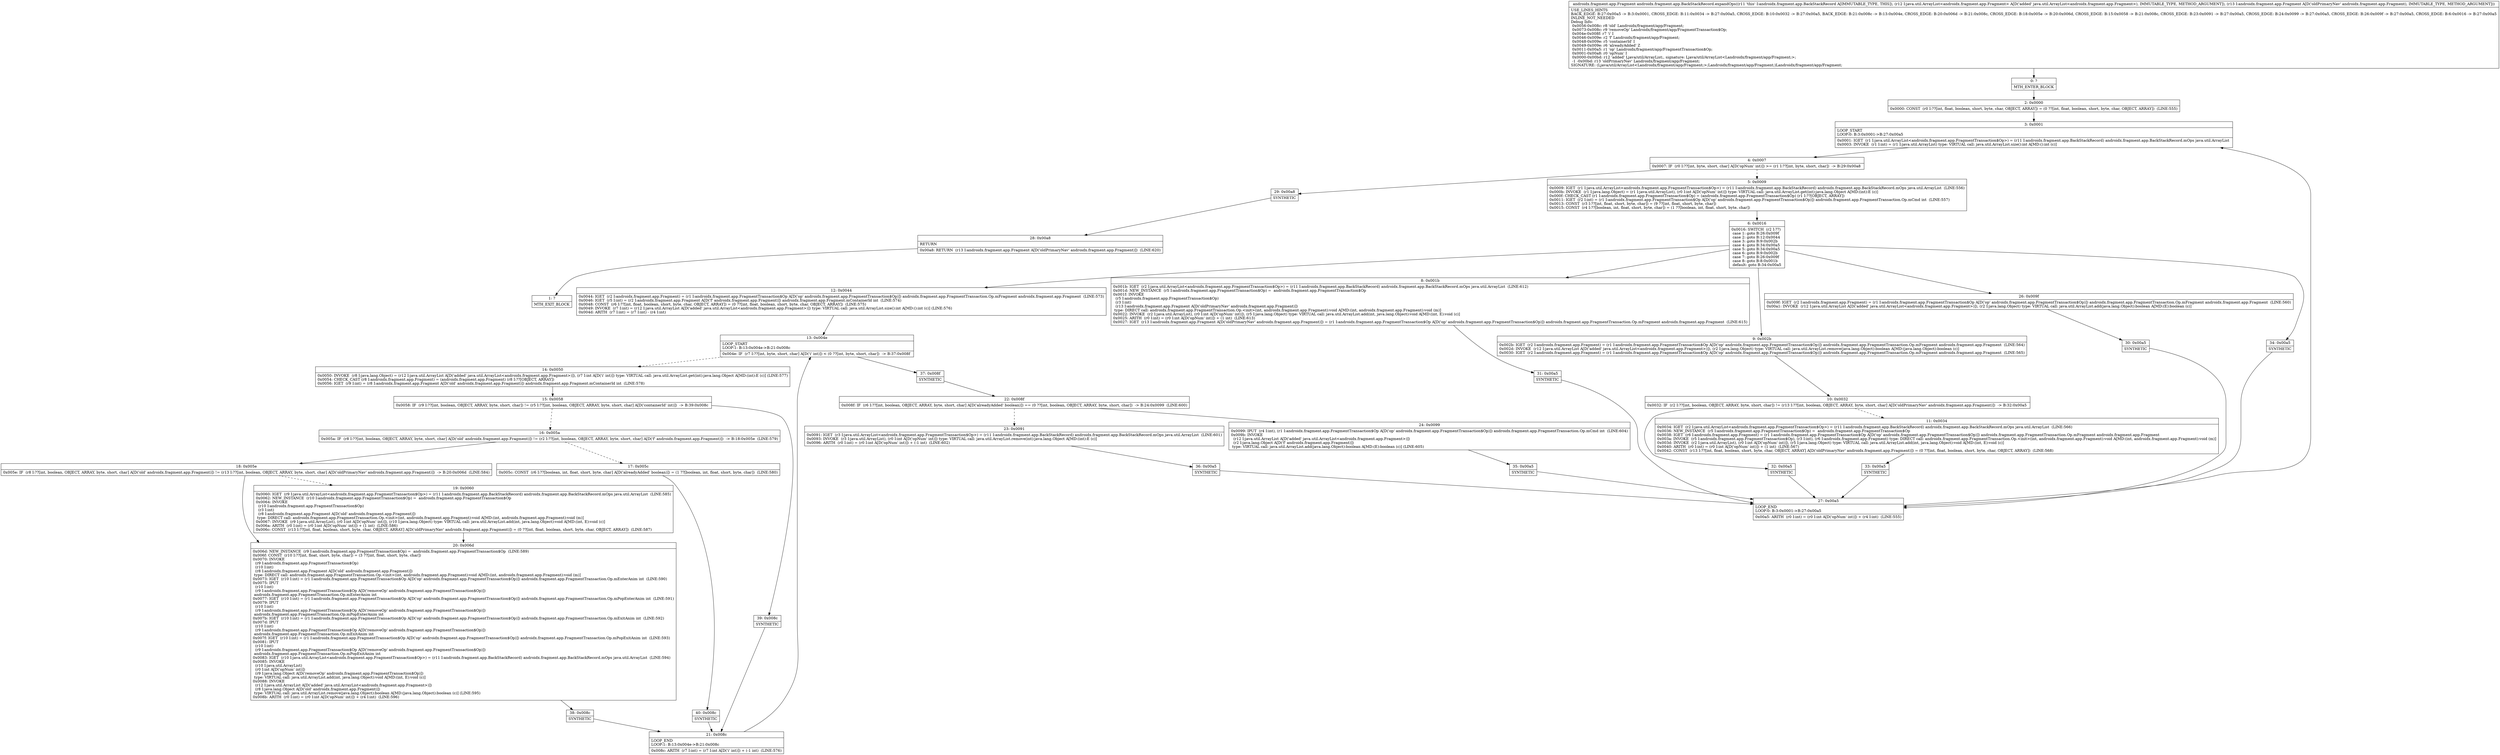 digraph "CFG forandroidx.fragment.app.BackStackRecord.expandOps(Ljava\/util\/ArrayList;Landroidx\/fragment\/app\/Fragment;)Landroidx\/fragment\/app\/Fragment;" {
Node_0 [shape=record,label="{0\:\ ?|MTH_ENTER_BLOCK\l}"];
Node_2 [shape=record,label="{2\:\ 0x0000|0x0000: CONST  (r0 I:??[int, float, boolean, short, byte, char, OBJECT, ARRAY]) = (0 ??[int, float, boolean, short, byte, char, OBJECT, ARRAY])  (LINE:555)\l}"];
Node_3 [shape=record,label="{3\:\ 0x0001|LOOP_START\lLOOP:0: B:3:0x0001\-\>B:27:0x00a5\l|0x0001: IGET  (r1 I:java.util.ArrayList\<androidx.fragment.app.FragmentTransaction$Op\>) = (r11 I:androidx.fragment.app.BackStackRecord) androidx.fragment.app.BackStackRecord.mOps java.util.ArrayList \l0x0003: INVOKE  (r1 I:int) = (r1 I:java.util.ArrayList) type: VIRTUAL call: java.util.ArrayList.size():int A[MD:():int (c)]\l}"];
Node_4 [shape=record,label="{4\:\ 0x0007|0x0007: IF  (r0 I:??[int, byte, short, char] A[D('opNum' int)]) \>= (r1 I:??[int, byte, short, char])  \-\> B:29:0x00a8 \l}"];
Node_5 [shape=record,label="{5\:\ 0x0009|0x0009: IGET  (r1 I:java.util.ArrayList\<androidx.fragment.app.FragmentTransaction$Op\>) = (r11 I:androidx.fragment.app.BackStackRecord) androidx.fragment.app.BackStackRecord.mOps java.util.ArrayList  (LINE:556)\l0x000b: INVOKE  (r1 I:java.lang.Object) = (r1 I:java.util.ArrayList), (r0 I:int A[D('opNum' int)]) type: VIRTUAL call: java.util.ArrayList.get(int):java.lang.Object A[MD:(int):E (c)]\l0x000f: CHECK_CAST (r1 I:androidx.fragment.app.FragmentTransaction$Op) = (androidx.fragment.app.FragmentTransaction$Op) (r1 I:??[OBJECT, ARRAY]) \l0x0011: IGET  (r2 I:int) = (r1 I:androidx.fragment.app.FragmentTransaction$Op A[D('op' androidx.fragment.app.FragmentTransaction$Op)]) androidx.fragment.app.FragmentTransaction.Op.mCmd int  (LINE:557)\l0x0013: CONST  (r3 I:??[int, float, short, byte, char]) = (9 ??[int, float, short, byte, char]) \l0x0015: CONST  (r4 I:??[boolean, int, float, short, byte, char]) = (1 ??[boolean, int, float, short, byte, char]) \l}"];
Node_6 [shape=record,label="{6\:\ 0x0016|0x0016: SWITCH  (r2 I:??)\l case 1: goto B:26:0x009f\l case 2: goto B:12:0x0044\l case 3: goto B:9:0x002b\l case 4: goto B:34:0x00a5\l case 5: goto B:34:0x00a5\l case 6: goto B:9:0x002b\l case 7: goto B:26:0x009f\l case 8: goto B:8:0x001b\l default: goto B:34:0x00a5 \l}"];
Node_8 [shape=record,label="{8\:\ 0x001b|0x001b: IGET  (r2 I:java.util.ArrayList\<androidx.fragment.app.FragmentTransaction$Op\>) = (r11 I:androidx.fragment.app.BackStackRecord) androidx.fragment.app.BackStackRecord.mOps java.util.ArrayList  (LINE:612)\l0x001d: NEW_INSTANCE  (r5 I:androidx.fragment.app.FragmentTransaction$Op) =  androidx.fragment.app.FragmentTransaction$Op \l0x001f: INVOKE  \l  (r5 I:androidx.fragment.app.FragmentTransaction$Op)\l  (r3 I:int)\l  (r13 I:androidx.fragment.app.Fragment A[D('oldPrimaryNav' androidx.fragment.app.Fragment)])\l type: DIRECT call: androidx.fragment.app.FragmentTransaction.Op.\<init\>(int, androidx.fragment.app.Fragment):void A[MD:(int, androidx.fragment.app.Fragment):void (m)]\l0x0022: INVOKE  (r2 I:java.util.ArrayList), (r0 I:int A[D('opNum' int)]), (r5 I:java.lang.Object) type: VIRTUAL call: java.util.ArrayList.add(int, java.lang.Object):void A[MD:(int, E):void (c)]\l0x0025: ARITH  (r0 I:int) = (r0 I:int A[D('opNum' int)]) + (1 int)  (LINE:613)\l0x0027: IGET  (r13 I:androidx.fragment.app.Fragment A[D('oldPrimaryNav' androidx.fragment.app.Fragment)]) = (r1 I:androidx.fragment.app.FragmentTransaction$Op A[D('op' androidx.fragment.app.FragmentTransaction$Op)]) androidx.fragment.app.FragmentTransaction.Op.mFragment androidx.fragment.app.Fragment  (LINE:615)\l}"];
Node_31 [shape=record,label="{31\:\ 0x00a5|SYNTHETIC\l}"];
Node_27 [shape=record,label="{27\:\ 0x00a5|LOOP_END\lLOOP:0: B:3:0x0001\-\>B:27:0x00a5\l|0x00a5: ARITH  (r0 I:int) = (r0 I:int A[D('opNum' int)]) + (r4 I:int)  (LINE:555)\l}"];
Node_9 [shape=record,label="{9\:\ 0x002b|0x002b: IGET  (r2 I:androidx.fragment.app.Fragment) = (r1 I:androidx.fragment.app.FragmentTransaction$Op A[D('op' androidx.fragment.app.FragmentTransaction$Op)]) androidx.fragment.app.FragmentTransaction.Op.mFragment androidx.fragment.app.Fragment  (LINE:564)\l0x002d: INVOKE  (r12 I:java.util.ArrayList A[D('added' java.util.ArrayList\<androidx.fragment.app.Fragment\>)]), (r2 I:java.lang.Object) type: VIRTUAL call: java.util.ArrayList.remove(java.lang.Object):boolean A[MD:(java.lang.Object):boolean (c)]\l0x0030: IGET  (r2 I:androidx.fragment.app.Fragment) = (r1 I:androidx.fragment.app.FragmentTransaction$Op A[D('op' androidx.fragment.app.FragmentTransaction$Op)]) androidx.fragment.app.FragmentTransaction.Op.mFragment androidx.fragment.app.Fragment  (LINE:565)\l}"];
Node_10 [shape=record,label="{10\:\ 0x0032|0x0032: IF  (r2 I:??[int, boolean, OBJECT, ARRAY, byte, short, char]) != (r13 I:??[int, boolean, OBJECT, ARRAY, byte, short, char] A[D('oldPrimaryNav' androidx.fragment.app.Fragment)])  \-\> B:32:0x00a5 \l}"];
Node_11 [shape=record,label="{11\:\ 0x0034|0x0034: IGET  (r2 I:java.util.ArrayList\<androidx.fragment.app.FragmentTransaction$Op\>) = (r11 I:androidx.fragment.app.BackStackRecord) androidx.fragment.app.BackStackRecord.mOps java.util.ArrayList  (LINE:566)\l0x0036: NEW_INSTANCE  (r5 I:androidx.fragment.app.FragmentTransaction$Op) =  androidx.fragment.app.FragmentTransaction$Op \l0x0038: IGET  (r6 I:androidx.fragment.app.Fragment) = (r1 I:androidx.fragment.app.FragmentTransaction$Op A[D('op' androidx.fragment.app.FragmentTransaction$Op)]) androidx.fragment.app.FragmentTransaction.Op.mFragment androidx.fragment.app.Fragment \l0x003a: INVOKE  (r5 I:androidx.fragment.app.FragmentTransaction$Op), (r3 I:int), (r6 I:androidx.fragment.app.Fragment) type: DIRECT call: androidx.fragment.app.FragmentTransaction.Op.\<init\>(int, androidx.fragment.app.Fragment):void A[MD:(int, androidx.fragment.app.Fragment):void (m)]\l0x003d: INVOKE  (r2 I:java.util.ArrayList), (r0 I:int A[D('opNum' int)]), (r5 I:java.lang.Object) type: VIRTUAL call: java.util.ArrayList.add(int, java.lang.Object):void A[MD:(int, E):void (c)]\l0x0040: ARITH  (r0 I:int) = (r0 I:int A[D('opNum' int)]) + (1 int)  (LINE:567)\l0x0042: CONST  (r13 I:??[int, float, boolean, short, byte, char, OBJECT, ARRAY] A[D('oldPrimaryNav' androidx.fragment.app.Fragment)]) = (0 ??[int, float, boolean, short, byte, char, OBJECT, ARRAY])  (LINE:568)\l}"];
Node_33 [shape=record,label="{33\:\ 0x00a5|SYNTHETIC\l}"];
Node_32 [shape=record,label="{32\:\ 0x00a5|SYNTHETIC\l}"];
Node_12 [shape=record,label="{12\:\ 0x0044|0x0044: IGET  (r2 I:androidx.fragment.app.Fragment) = (r1 I:androidx.fragment.app.FragmentTransaction$Op A[D('op' androidx.fragment.app.FragmentTransaction$Op)]) androidx.fragment.app.FragmentTransaction.Op.mFragment androidx.fragment.app.Fragment  (LINE:573)\l0x0046: IGET  (r5 I:int) = (r2 I:androidx.fragment.app.Fragment A[D('f' androidx.fragment.app.Fragment)]) androidx.fragment.app.Fragment.mContainerId int  (LINE:574)\l0x0048: CONST  (r6 I:??[int, float, boolean, short, byte, char, OBJECT, ARRAY]) = (0 ??[int, float, boolean, short, byte, char, OBJECT, ARRAY])  (LINE:575)\l0x0049: INVOKE  (r7 I:int) = (r12 I:java.util.ArrayList A[D('added' java.util.ArrayList\<androidx.fragment.app.Fragment\>)]) type: VIRTUAL call: java.util.ArrayList.size():int A[MD:():int (c)] (LINE:576)\l0x004d: ARITH  (r7 I:int) = (r7 I:int) \- (r4 I:int) \l}"];
Node_13 [shape=record,label="{13\:\ 0x004e|LOOP_START\lLOOP:1: B:13:0x004e\-\>B:21:0x008c\l|0x004e: IF  (r7 I:??[int, byte, short, char] A[D('i' int)]) \< (0 ??[int, byte, short, char])  \-\> B:37:0x008f \l}"];
Node_14 [shape=record,label="{14\:\ 0x0050|0x0050: INVOKE  (r8 I:java.lang.Object) = (r12 I:java.util.ArrayList A[D('added' java.util.ArrayList\<androidx.fragment.app.Fragment\>)]), (r7 I:int A[D('i' int)]) type: VIRTUAL call: java.util.ArrayList.get(int):java.lang.Object A[MD:(int):E (c)] (LINE:577)\l0x0054: CHECK_CAST (r8 I:androidx.fragment.app.Fragment) = (androidx.fragment.app.Fragment) (r8 I:??[OBJECT, ARRAY]) \l0x0056: IGET  (r9 I:int) = (r8 I:androidx.fragment.app.Fragment A[D('old' androidx.fragment.app.Fragment)]) androidx.fragment.app.Fragment.mContainerId int  (LINE:578)\l}"];
Node_15 [shape=record,label="{15\:\ 0x0058|0x0058: IF  (r9 I:??[int, boolean, OBJECT, ARRAY, byte, short, char]) != (r5 I:??[int, boolean, OBJECT, ARRAY, byte, short, char] A[D('containerId' int)])  \-\> B:39:0x008c \l}"];
Node_16 [shape=record,label="{16\:\ 0x005a|0x005a: IF  (r8 I:??[int, boolean, OBJECT, ARRAY, byte, short, char] A[D('old' androidx.fragment.app.Fragment)]) != (r2 I:??[int, boolean, OBJECT, ARRAY, byte, short, char] A[D('f' androidx.fragment.app.Fragment)])  \-\> B:18:0x005e  (LINE:579)\l}"];
Node_17 [shape=record,label="{17\:\ 0x005c|0x005c: CONST  (r6 I:??[boolean, int, float, short, byte, char] A[D('alreadyAdded' boolean)]) = (1 ??[boolean, int, float, short, byte, char])  (LINE:580)\l}"];
Node_40 [shape=record,label="{40\:\ 0x008c|SYNTHETIC\l}"];
Node_21 [shape=record,label="{21\:\ 0x008c|LOOP_END\lLOOP:1: B:13:0x004e\-\>B:21:0x008c\l|0x008c: ARITH  (r7 I:int) = (r7 I:int A[D('i' int)]) + (\-1 int)  (LINE:576)\l}"];
Node_18 [shape=record,label="{18\:\ 0x005e|0x005e: IF  (r8 I:??[int, boolean, OBJECT, ARRAY, byte, short, char] A[D('old' androidx.fragment.app.Fragment)]) != (r13 I:??[int, boolean, OBJECT, ARRAY, byte, short, char] A[D('oldPrimaryNav' androidx.fragment.app.Fragment)])  \-\> B:20:0x006d  (LINE:584)\l}"];
Node_19 [shape=record,label="{19\:\ 0x0060|0x0060: IGET  (r9 I:java.util.ArrayList\<androidx.fragment.app.FragmentTransaction$Op\>) = (r11 I:androidx.fragment.app.BackStackRecord) androidx.fragment.app.BackStackRecord.mOps java.util.ArrayList  (LINE:585)\l0x0062: NEW_INSTANCE  (r10 I:androidx.fragment.app.FragmentTransaction$Op) =  androidx.fragment.app.FragmentTransaction$Op \l0x0064: INVOKE  \l  (r10 I:androidx.fragment.app.FragmentTransaction$Op)\l  (r3 I:int)\l  (r8 I:androidx.fragment.app.Fragment A[D('old' androidx.fragment.app.Fragment)])\l type: DIRECT call: androidx.fragment.app.FragmentTransaction.Op.\<init\>(int, androidx.fragment.app.Fragment):void A[MD:(int, androidx.fragment.app.Fragment):void (m)]\l0x0067: INVOKE  (r9 I:java.util.ArrayList), (r0 I:int A[D('opNum' int)]), (r10 I:java.lang.Object) type: VIRTUAL call: java.util.ArrayList.add(int, java.lang.Object):void A[MD:(int, E):void (c)]\l0x006a: ARITH  (r0 I:int) = (r0 I:int A[D('opNum' int)]) + (1 int)  (LINE:586)\l0x006c: CONST  (r13 I:??[int, float, boolean, short, byte, char, OBJECT, ARRAY] A[D('oldPrimaryNav' androidx.fragment.app.Fragment)]) = (0 ??[int, float, boolean, short, byte, char, OBJECT, ARRAY])  (LINE:587)\l}"];
Node_20 [shape=record,label="{20\:\ 0x006d|0x006d: NEW_INSTANCE  (r9 I:androidx.fragment.app.FragmentTransaction$Op) =  androidx.fragment.app.FragmentTransaction$Op  (LINE:589)\l0x006f: CONST  (r10 I:??[int, float, short, byte, char]) = (3 ??[int, float, short, byte, char]) \l0x0070: INVOKE  \l  (r9 I:androidx.fragment.app.FragmentTransaction$Op)\l  (r10 I:int)\l  (r8 I:androidx.fragment.app.Fragment A[D('old' androidx.fragment.app.Fragment)])\l type: DIRECT call: androidx.fragment.app.FragmentTransaction.Op.\<init\>(int, androidx.fragment.app.Fragment):void A[MD:(int, androidx.fragment.app.Fragment):void (m)]\l0x0073: IGET  (r10 I:int) = (r1 I:androidx.fragment.app.FragmentTransaction$Op A[D('op' androidx.fragment.app.FragmentTransaction$Op)]) androidx.fragment.app.FragmentTransaction.Op.mEnterAnim int  (LINE:590)\l0x0075: IPUT  \l  (r10 I:int)\l  (r9 I:androidx.fragment.app.FragmentTransaction$Op A[D('removeOp' androidx.fragment.app.FragmentTransaction$Op)])\l androidx.fragment.app.FragmentTransaction.Op.mEnterAnim int \l0x0077: IGET  (r10 I:int) = (r1 I:androidx.fragment.app.FragmentTransaction$Op A[D('op' androidx.fragment.app.FragmentTransaction$Op)]) androidx.fragment.app.FragmentTransaction.Op.mPopEnterAnim int  (LINE:591)\l0x0079: IPUT  \l  (r10 I:int)\l  (r9 I:androidx.fragment.app.FragmentTransaction$Op A[D('removeOp' androidx.fragment.app.FragmentTransaction$Op)])\l androidx.fragment.app.FragmentTransaction.Op.mPopEnterAnim int \l0x007b: IGET  (r10 I:int) = (r1 I:androidx.fragment.app.FragmentTransaction$Op A[D('op' androidx.fragment.app.FragmentTransaction$Op)]) androidx.fragment.app.FragmentTransaction.Op.mExitAnim int  (LINE:592)\l0x007d: IPUT  \l  (r10 I:int)\l  (r9 I:androidx.fragment.app.FragmentTransaction$Op A[D('removeOp' androidx.fragment.app.FragmentTransaction$Op)])\l androidx.fragment.app.FragmentTransaction.Op.mExitAnim int \l0x007f: IGET  (r10 I:int) = (r1 I:androidx.fragment.app.FragmentTransaction$Op A[D('op' androidx.fragment.app.FragmentTransaction$Op)]) androidx.fragment.app.FragmentTransaction.Op.mPopExitAnim int  (LINE:593)\l0x0081: IPUT  \l  (r10 I:int)\l  (r9 I:androidx.fragment.app.FragmentTransaction$Op A[D('removeOp' androidx.fragment.app.FragmentTransaction$Op)])\l androidx.fragment.app.FragmentTransaction.Op.mPopExitAnim int \l0x0083: IGET  (r10 I:java.util.ArrayList\<androidx.fragment.app.FragmentTransaction$Op\>) = (r11 I:androidx.fragment.app.BackStackRecord) androidx.fragment.app.BackStackRecord.mOps java.util.ArrayList  (LINE:594)\l0x0085: INVOKE  \l  (r10 I:java.util.ArrayList)\l  (r0 I:int A[D('opNum' int)])\l  (r9 I:java.lang.Object A[D('removeOp' androidx.fragment.app.FragmentTransaction$Op)])\l type: VIRTUAL call: java.util.ArrayList.add(int, java.lang.Object):void A[MD:(int, E):void (c)]\l0x0088: INVOKE  \l  (r12 I:java.util.ArrayList A[D('added' java.util.ArrayList\<androidx.fragment.app.Fragment\>)])\l  (r8 I:java.lang.Object A[D('old' androidx.fragment.app.Fragment)])\l type: VIRTUAL call: java.util.ArrayList.remove(java.lang.Object):boolean A[MD:(java.lang.Object):boolean (c)] (LINE:595)\l0x008b: ARITH  (r0 I:int) = (r0 I:int A[D('opNum' int)]) + (r4 I:int)  (LINE:596)\l}"];
Node_38 [shape=record,label="{38\:\ 0x008c|SYNTHETIC\l}"];
Node_39 [shape=record,label="{39\:\ 0x008c|SYNTHETIC\l}"];
Node_37 [shape=record,label="{37\:\ 0x008f|SYNTHETIC\l}"];
Node_22 [shape=record,label="{22\:\ 0x008f|0x008f: IF  (r6 I:??[int, boolean, OBJECT, ARRAY, byte, short, char] A[D('alreadyAdded' boolean)]) == (0 ??[int, boolean, OBJECT, ARRAY, byte, short, char])  \-\> B:24:0x0099  (LINE:600)\l}"];
Node_23 [shape=record,label="{23\:\ 0x0091|0x0091: IGET  (r3 I:java.util.ArrayList\<androidx.fragment.app.FragmentTransaction$Op\>) = (r11 I:androidx.fragment.app.BackStackRecord) androidx.fragment.app.BackStackRecord.mOps java.util.ArrayList  (LINE:601)\l0x0093: INVOKE  (r3 I:java.util.ArrayList), (r0 I:int A[D('opNum' int)]) type: VIRTUAL call: java.util.ArrayList.remove(int):java.lang.Object A[MD:(int):E (c)]\l0x0096: ARITH  (r0 I:int) = (r0 I:int A[D('opNum' int)]) + (\-1 int)  (LINE:602)\l}"];
Node_36 [shape=record,label="{36\:\ 0x00a5|SYNTHETIC\l}"];
Node_24 [shape=record,label="{24\:\ 0x0099|0x0099: IPUT  (r4 I:int), (r1 I:androidx.fragment.app.FragmentTransaction$Op A[D('op' androidx.fragment.app.FragmentTransaction$Op)]) androidx.fragment.app.FragmentTransaction.Op.mCmd int  (LINE:604)\l0x009b: INVOKE  \l  (r12 I:java.util.ArrayList A[D('added' java.util.ArrayList\<androidx.fragment.app.Fragment\>)])\l  (r2 I:java.lang.Object A[D('f' androidx.fragment.app.Fragment)])\l type: VIRTUAL call: java.util.ArrayList.add(java.lang.Object):boolean A[MD:(E):boolean (c)] (LINE:605)\l}"];
Node_35 [shape=record,label="{35\:\ 0x00a5|SYNTHETIC\l}"];
Node_26 [shape=record,label="{26\:\ 0x009f|0x009f: IGET  (r2 I:androidx.fragment.app.Fragment) = (r1 I:androidx.fragment.app.FragmentTransaction$Op A[D('op' androidx.fragment.app.FragmentTransaction$Op)]) androidx.fragment.app.FragmentTransaction.Op.mFragment androidx.fragment.app.Fragment  (LINE:560)\l0x00a1: INVOKE  (r12 I:java.util.ArrayList A[D('added' java.util.ArrayList\<androidx.fragment.app.Fragment\>)]), (r2 I:java.lang.Object) type: VIRTUAL call: java.util.ArrayList.add(java.lang.Object):boolean A[MD:(E):boolean (c)]\l}"];
Node_30 [shape=record,label="{30\:\ 0x00a5|SYNTHETIC\l}"];
Node_34 [shape=record,label="{34\:\ 0x00a5|SYNTHETIC\l}"];
Node_29 [shape=record,label="{29\:\ 0x00a8|SYNTHETIC\l}"];
Node_28 [shape=record,label="{28\:\ 0x00a8|RETURN\l|0x00a8: RETURN  (r13 I:androidx.fragment.app.Fragment A[D('oldPrimaryNav' androidx.fragment.app.Fragment)])  (LINE:620)\l}"];
Node_1 [shape=record,label="{1\:\ ?|MTH_EXIT_BLOCK\l}"];
MethodNode[shape=record,label="{androidx.fragment.app.Fragment androidx.fragment.app.BackStackRecord.expandOps((r11 'this' I:androidx.fragment.app.BackStackRecord A[IMMUTABLE_TYPE, THIS]), (r12 I:java.util.ArrayList\<androidx.fragment.app.Fragment\> A[D('added' java.util.ArrayList\<androidx.fragment.app.Fragment\>), IMMUTABLE_TYPE, METHOD_ARGUMENT]), (r13 I:androidx.fragment.app.Fragment A[D('oldPrimaryNav' androidx.fragment.app.Fragment), IMMUTABLE_TYPE, METHOD_ARGUMENT]))  | USE_LINES_HINTS\lBACK_EDGE: B:27:0x00a5 \-\> B:3:0x0001, CROSS_EDGE: B:11:0x0034 \-\> B:27:0x00a5, CROSS_EDGE: B:10:0x0032 \-\> B:27:0x00a5, BACK_EDGE: B:21:0x008c \-\> B:13:0x004e, CROSS_EDGE: B:20:0x006d \-\> B:21:0x008c, CROSS_EDGE: B:18:0x005e \-\> B:20:0x006d, CROSS_EDGE: B:15:0x0058 \-\> B:21:0x008c, CROSS_EDGE: B:23:0x0091 \-\> B:27:0x00a5, CROSS_EDGE: B:24:0x0099 \-\> B:27:0x00a5, CROSS_EDGE: B:26:0x009f \-\> B:27:0x00a5, CROSS_EDGE: B:6:0x0016 \-\> B:27:0x00a5\lINLINE_NOT_NEEDED\lDebug Info:\l  0x0056\-0x008c: r8 'old' Landroidx\/fragment\/app\/Fragment;\l  0x0073\-0x008c: r9 'removeOp' Landroidx\/fragment\/app\/FragmentTransaction$Op;\l  0x004e\-0x008f: r7 'i' I\l  0x0046\-0x009e: r2 'f' Landroidx\/fragment\/app\/Fragment;\l  0x0048\-0x009e: r5 'containerId' I\l  0x0049\-0x009e: r6 'alreadyAdded' Z\l  0x0011\-0x00a5: r1 'op' Landroidx\/fragment\/app\/FragmentTransaction$Op;\l  0x0001\-0x00a8: r0 'opNum' I\l  0x0000\-0x00bd: r12 'added' Ljava\/util\/ArrayList;, signature: Ljava\/util\/ArrayList\<Landroidx\/fragment\/app\/Fragment;\>;\l  \-1 \-0x00bd: r13 'oldPrimaryNav' Landroidx\/fragment\/app\/Fragment;\lSIGNATURE: (Ljava\/util\/ArrayList\<Landroidx\/fragment\/app\/Fragment;\>;Landroidx\/fragment\/app\/Fragment;)Landroidx\/fragment\/app\/Fragment;\l}"];
MethodNode -> Node_0;Node_0 -> Node_2;
Node_2 -> Node_3;
Node_3 -> Node_4;
Node_4 -> Node_5[style=dashed];
Node_4 -> Node_29;
Node_5 -> Node_6;
Node_6 -> Node_8;
Node_6 -> Node_9;
Node_6 -> Node_12;
Node_6 -> Node_26;
Node_6 -> Node_34;
Node_8 -> Node_31;
Node_31 -> Node_27;
Node_27 -> Node_3;
Node_9 -> Node_10;
Node_10 -> Node_11[style=dashed];
Node_10 -> Node_32;
Node_11 -> Node_33;
Node_33 -> Node_27;
Node_32 -> Node_27;
Node_12 -> Node_13;
Node_13 -> Node_14[style=dashed];
Node_13 -> Node_37;
Node_14 -> Node_15;
Node_15 -> Node_16[style=dashed];
Node_15 -> Node_39;
Node_16 -> Node_17[style=dashed];
Node_16 -> Node_18;
Node_17 -> Node_40;
Node_40 -> Node_21;
Node_21 -> Node_13;
Node_18 -> Node_19[style=dashed];
Node_18 -> Node_20;
Node_19 -> Node_20;
Node_20 -> Node_38;
Node_38 -> Node_21;
Node_39 -> Node_21;
Node_37 -> Node_22;
Node_22 -> Node_23[style=dashed];
Node_22 -> Node_24;
Node_23 -> Node_36;
Node_36 -> Node_27;
Node_24 -> Node_35;
Node_35 -> Node_27;
Node_26 -> Node_30;
Node_30 -> Node_27;
Node_34 -> Node_27;
Node_29 -> Node_28;
Node_28 -> Node_1;
}

